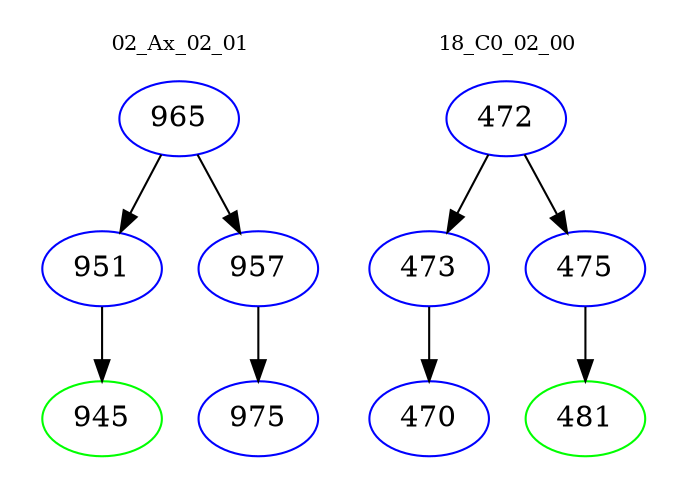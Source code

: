 digraph{
subgraph cluster_0 {
color = white
label = "02_Ax_02_01";
fontsize=10;
T0_965 [label="965", color="blue"]
T0_965 -> T0_951 [color="black"]
T0_951 [label="951", color="blue"]
T0_951 -> T0_945 [color="black"]
T0_945 [label="945", color="green"]
T0_965 -> T0_957 [color="black"]
T0_957 [label="957", color="blue"]
T0_957 -> T0_975 [color="black"]
T0_975 [label="975", color="blue"]
}
subgraph cluster_1 {
color = white
label = "18_C0_02_00";
fontsize=10;
T1_472 [label="472", color="blue"]
T1_472 -> T1_473 [color="black"]
T1_473 [label="473", color="blue"]
T1_473 -> T1_470 [color="black"]
T1_470 [label="470", color="blue"]
T1_472 -> T1_475 [color="black"]
T1_475 [label="475", color="blue"]
T1_475 -> T1_481 [color="black"]
T1_481 [label="481", color="green"]
}
}
